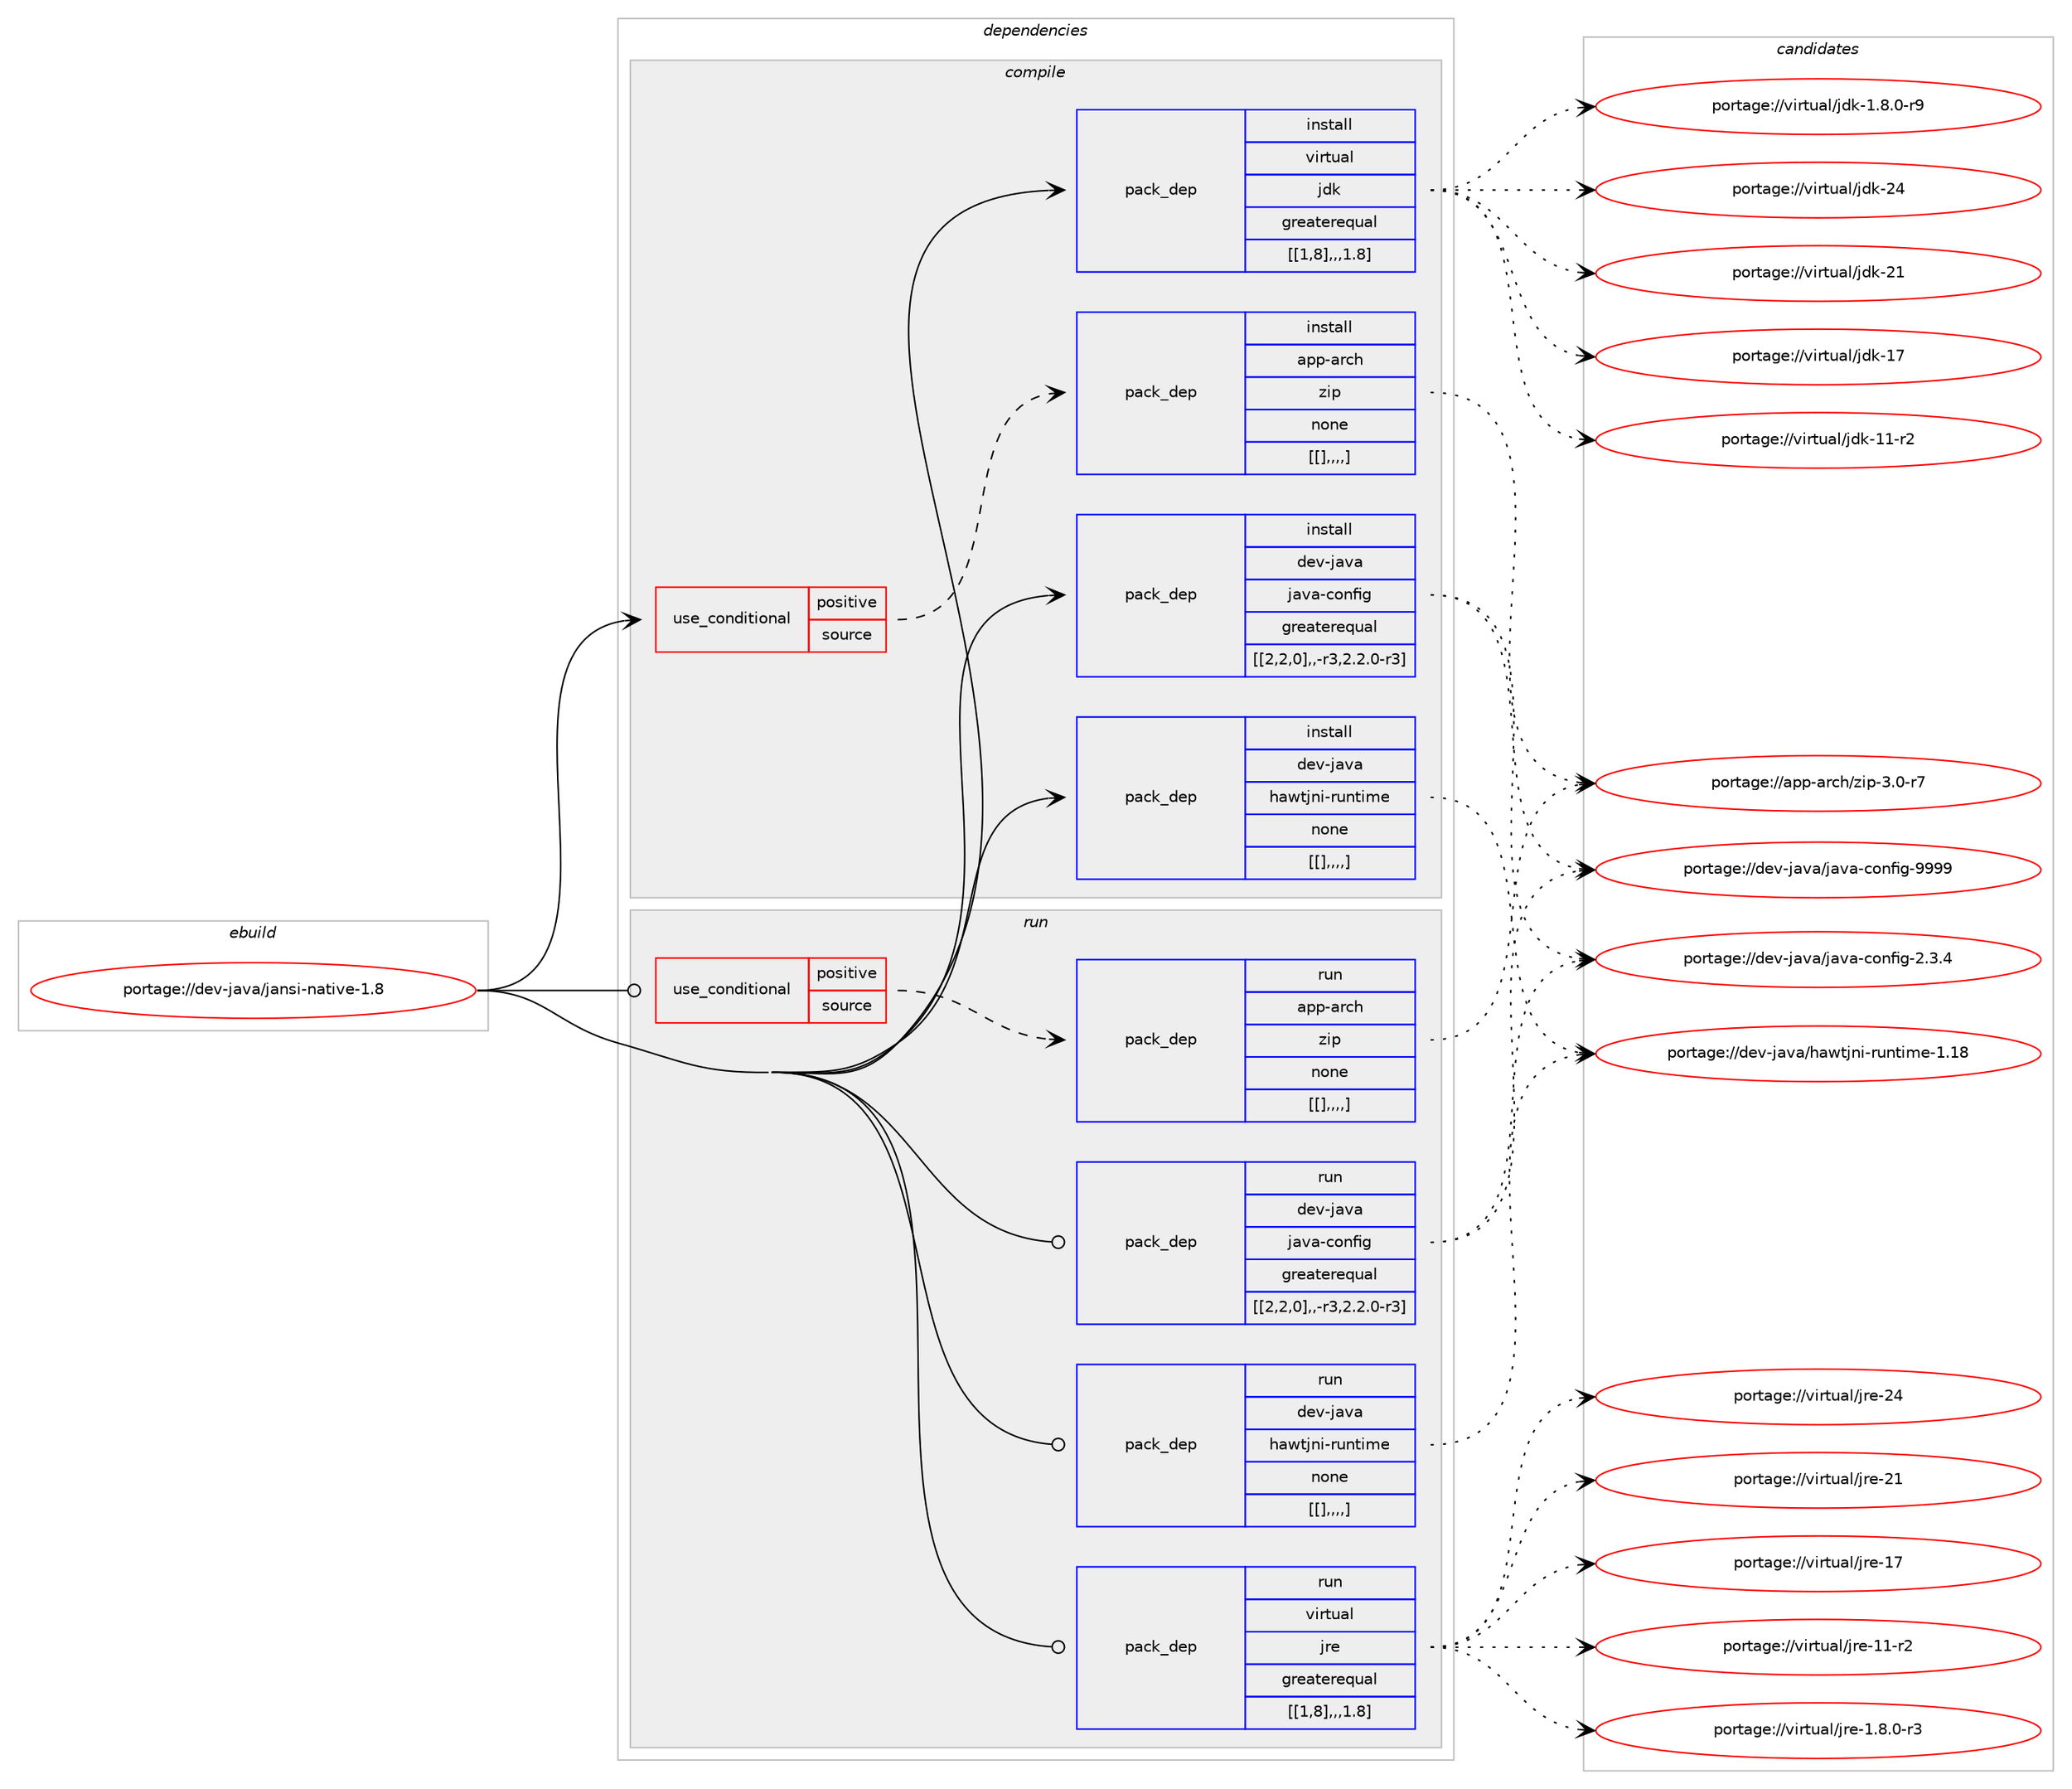 digraph prolog {

# *************
# Graph options
# *************

newrank=true;
concentrate=true;
compound=true;
graph [rankdir=LR,fontname=Helvetica,fontsize=10,ranksep=1.5];#, ranksep=2.5, nodesep=0.2];
edge  [arrowhead=vee];
node  [fontname=Helvetica,fontsize=10];

# **********
# The ebuild
# **********

subgraph cluster_leftcol {
color=gray;
label=<<i>ebuild</i>>;
id [label="portage://dev-java/jansi-native-1.8", color=red, width=4, href="../dev-java/jansi-native-1.8.svg"];
}

# ****************
# The dependencies
# ****************

subgraph cluster_midcol {
color=gray;
label=<<i>dependencies</i>>;
subgraph cluster_compile {
fillcolor="#eeeeee";
style=filled;
label=<<i>compile</i>>;
subgraph cond22250 {
dependency94971 [label=<<TABLE BORDER="0" CELLBORDER="1" CELLSPACING="0" CELLPADDING="4"><TR><TD ROWSPAN="3" CELLPADDING="10">use_conditional</TD></TR><TR><TD>positive</TD></TR><TR><TD>source</TD></TR></TABLE>>, shape=none, color=red];
subgraph pack71671 {
dependency94972 [label=<<TABLE BORDER="0" CELLBORDER="1" CELLSPACING="0" CELLPADDING="4" WIDTH="220"><TR><TD ROWSPAN="6" CELLPADDING="30">pack_dep</TD></TR><TR><TD WIDTH="110">install</TD></TR><TR><TD>app-arch</TD></TR><TR><TD>zip</TD></TR><TR><TD>none</TD></TR><TR><TD>[[],,,,]</TD></TR></TABLE>>, shape=none, color=blue];
}
dependency94971:e -> dependency94972:w [weight=20,style="dashed",arrowhead="vee"];
}
id:e -> dependency94971:w [weight=20,style="solid",arrowhead="vee"];
subgraph pack71672 {
dependency94973 [label=<<TABLE BORDER="0" CELLBORDER="1" CELLSPACING="0" CELLPADDING="4" WIDTH="220"><TR><TD ROWSPAN="6" CELLPADDING="30">pack_dep</TD></TR><TR><TD WIDTH="110">install</TD></TR><TR><TD>dev-java</TD></TR><TR><TD>hawtjni-runtime</TD></TR><TR><TD>none</TD></TR><TR><TD>[[],,,,]</TD></TR></TABLE>>, shape=none, color=blue];
}
id:e -> dependency94973:w [weight=20,style="solid",arrowhead="vee"];
subgraph pack71673 {
dependency94974 [label=<<TABLE BORDER="0" CELLBORDER="1" CELLSPACING="0" CELLPADDING="4" WIDTH="220"><TR><TD ROWSPAN="6" CELLPADDING="30">pack_dep</TD></TR><TR><TD WIDTH="110">install</TD></TR><TR><TD>dev-java</TD></TR><TR><TD>java-config</TD></TR><TR><TD>greaterequal</TD></TR><TR><TD>[[2,2,0],,-r3,2.2.0-r3]</TD></TR></TABLE>>, shape=none, color=blue];
}
id:e -> dependency94974:w [weight=20,style="solid",arrowhead="vee"];
subgraph pack71674 {
dependency94975 [label=<<TABLE BORDER="0" CELLBORDER="1" CELLSPACING="0" CELLPADDING="4" WIDTH="220"><TR><TD ROWSPAN="6" CELLPADDING="30">pack_dep</TD></TR><TR><TD WIDTH="110">install</TD></TR><TR><TD>virtual</TD></TR><TR><TD>jdk</TD></TR><TR><TD>greaterequal</TD></TR><TR><TD>[[1,8],,,1.8]</TD></TR></TABLE>>, shape=none, color=blue];
}
id:e -> dependency94975:w [weight=20,style="solid",arrowhead="vee"];
}
subgraph cluster_compileandrun {
fillcolor="#eeeeee";
style=filled;
label=<<i>compile and run</i>>;
}
subgraph cluster_run {
fillcolor="#eeeeee";
style=filled;
label=<<i>run</i>>;
subgraph cond22251 {
dependency94976 [label=<<TABLE BORDER="0" CELLBORDER="1" CELLSPACING="0" CELLPADDING="4"><TR><TD ROWSPAN="3" CELLPADDING="10">use_conditional</TD></TR><TR><TD>positive</TD></TR><TR><TD>source</TD></TR></TABLE>>, shape=none, color=red];
subgraph pack71675 {
dependency94977 [label=<<TABLE BORDER="0" CELLBORDER="1" CELLSPACING="0" CELLPADDING="4" WIDTH="220"><TR><TD ROWSPAN="6" CELLPADDING="30">pack_dep</TD></TR><TR><TD WIDTH="110">run</TD></TR><TR><TD>app-arch</TD></TR><TR><TD>zip</TD></TR><TR><TD>none</TD></TR><TR><TD>[[],,,,]</TD></TR></TABLE>>, shape=none, color=blue];
}
dependency94976:e -> dependency94977:w [weight=20,style="dashed",arrowhead="vee"];
}
id:e -> dependency94976:w [weight=20,style="solid",arrowhead="odot"];
subgraph pack71676 {
dependency94978 [label=<<TABLE BORDER="0" CELLBORDER="1" CELLSPACING="0" CELLPADDING="4" WIDTH="220"><TR><TD ROWSPAN="6" CELLPADDING="30">pack_dep</TD></TR><TR><TD WIDTH="110">run</TD></TR><TR><TD>dev-java</TD></TR><TR><TD>hawtjni-runtime</TD></TR><TR><TD>none</TD></TR><TR><TD>[[],,,,]</TD></TR></TABLE>>, shape=none, color=blue];
}
id:e -> dependency94978:w [weight=20,style="solid",arrowhead="odot"];
subgraph pack71677 {
dependency94979 [label=<<TABLE BORDER="0" CELLBORDER="1" CELLSPACING="0" CELLPADDING="4" WIDTH="220"><TR><TD ROWSPAN="6" CELLPADDING="30">pack_dep</TD></TR><TR><TD WIDTH="110">run</TD></TR><TR><TD>dev-java</TD></TR><TR><TD>java-config</TD></TR><TR><TD>greaterequal</TD></TR><TR><TD>[[2,2,0],,-r3,2.2.0-r3]</TD></TR></TABLE>>, shape=none, color=blue];
}
id:e -> dependency94979:w [weight=20,style="solid",arrowhead="odot"];
subgraph pack71678 {
dependency94980 [label=<<TABLE BORDER="0" CELLBORDER="1" CELLSPACING="0" CELLPADDING="4" WIDTH="220"><TR><TD ROWSPAN="6" CELLPADDING="30">pack_dep</TD></TR><TR><TD WIDTH="110">run</TD></TR><TR><TD>virtual</TD></TR><TR><TD>jre</TD></TR><TR><TD>greaterequal</TD></TR><TR><TD>[[1,8],,,1.8]</TD></TR></TABLE>>, shape=none, color=blue];
}
id:e -> dependency94980:w [weight=20,style="solid",arrowhead="odot"];
}
}

# **************
# The candidates
# **************

subgraph cluster_choices {
rank=same;
color=gray;
label=<<i>candidates</i>>;

subgraph choice71671 {
color=black;
nodesep=1;
choice9711211245971149910447122105112455146484511455 [label="portage://app-arch/zip-3.0-r7", color=red, width=4,href="../app-arch/zip-3.0-r7.svg"];
dependency94972:e -> choice9711211245971149910447122105112455146484511455:w [style=dotted,weight="100"];
}
subgraph choice71672 {
color=black;
nodesep=1;
choice1001011184510697118974710497119116106110105451141171101161051091014549464956 [label="portage://dev-java/hawtjni-runtime-1.18", color=red, width=4,href="../dev-java/hawtjni-runtime-1.18.svg"];
dependency94973:e -> choice1001011184510697118974710497119116106110105451141171101161051091014549464956:w [style=dotted,weight="100"];
}
subgraph choice71673 {
color=black;
nodesep=1;
choice10010111845106971189747106971189745991111101021051034557575757 [label="portage://dev-java/java-config-9999", color=red, width=4,href="../dev-java/java-config-9999.svg"];
choice1001011184510697118974710697118974599111110102105103455046514652 [label="portage://dev-java/java-config-2.3.4", color=red, width=4,href="../dev-java/java-config-2.3.4.svg"];
dependency94974:e -> choice10010111845106971189747106971189745991111101021051034557575757:w [style=dotted,weight="100"];
dependency94974:e -> choice1001011184510697118974710697118974599111110102105103455046514652:w [style=dotted,weight="100"];
}
subgraph choice71674 {
color=black;
nodesep=1;
choice1181051141161179710847106100107455052 [label="portage://virtual/jdk-24", color=red, width=4,href="../virtual/jdk-24.svg"];
choice1181051141161179710847106100107455049 [label="portage://virtual/jdk-21", color=red, width=4,href="../virtual/jdk-21.svg"];
choice1181051141161179710847106100107454955 [label="portage://virtual/jdk-17", color=red, width=4,href="../virtual/jdk-17.svg"];
choice11810511411611797108471061001074549494511450 [label="portage://virtual/jdk-11-r2", color=red, width=4,href="../virtual/jdk-11-r2.svg"];
choice11810511411611797108471061001074549465646484511457 [label="portage://virtual/jdk-1.8.0-r9", color=red, width=4,href="../virtual/jdk-1.8.0-r9.svg"];
dependency94975:e -> choice1181051141161179710847106100107455052:w [style=dotted,weight="100"];
dependency94975:e -> choice1181051141161179710847106100107455049:w [style=dotted,weight="100"];
dependency94975:e -> choice1181051141161179710847106100107454955:w [style=dotted,weight="100"];
dependency94975:e -> choice11810511411611797108471061001074549494511450:w [style=dotted,weight="100"];
dependency94975:e -> choice11810511411611797108471061001074549465646484511457:w [style=dotted,weight="100"];
}
subgraph choice71675 {
color=black;
nodesep=1;
choice9711211245971149910447122105112455146484511455 [label="portage://app-arch/zip-3.0-r7", color=red, width=4,href="../app-arch/zip-3.0-r7.svg"];
dependency94977:e -> choice9711211245971149910447122105112455146484511455:w [style=dotted,weight="100"];
}
subgraph choice71676 {
color=black;
nodesep=1;
choice1001011184510697118974710497119116106110105451141171101161051091014549464956 [label="portage://dev-java/hawtjni-runtime-1.18", color=red, width=4,href="../dev-java/hawtjni-runtime-1.18.svg"];
dependency94978:e -> choice1001011184510697118974710497119116106110105451141171101161051091014549464956:w [style=dotted,weight="100"];
}
subgraph choice71677 {
color=black;
nodesep=1;
choice10010111845106971189747106971189745991111101021051034557575757 [label="portage://dev-java/java-config-9999", color=red, width=4,href="../dev-java/java-config-9999.svg"];
choice1001011184510697118974710697118974599111110102105103455046514652 [label="portage://dev-java/java-config-2.3.4", color=red, width=4,href="../dev-java/java-config-2.3.4.svg"];
dependency94979:e -> choice10010111845106971189747106971189745991111101021051034557575757:w [style=dotted,weight="100"];
dependency94979:e -> choice1001011184510697118974710697118974599111110102105103455046514652:w [style=dotted,weight="100"];
}
subgraph choice71678 {
color=black;
nodesep=1;
choice1181051141161179710847106114101455052 [label="portage://virtual/jre-24", color=red, width=4,href="../virtual/jre-24.svg"];
choice1181051141161179710847106114101455049 [label="portage://virtual/jre-21", color=red, width=4,href="../virtual/jre-21.svg"];
choice1181051141161179710847106114101454955 [label="portage://virtual/jre-17", color=red, width=4,href="../virtual/jre-17.svg"];
choice11810511411611797108471061141014549494511450 [label="portage://virtual/jre-11-r2", color=red, width=4,href="../virtual/jre-11-r2.svg"];
choice11810511411611797108471061141014549465646484511451 [label="portage://virtual/jre-1.8.0-r3", color=red, width=4,href="../virtual/jre-1.8.0-r3.svg"];
dependency94980:e -> choice1181051141161179710847106114101455052:w [style=dotted,weight="100"];
dependency94980:e -> choice1181051141161179710847106114101455049:w [style=dotted,weight="100"];
dependency94980:e -> choice1181051141161179710847106114101454955:w [style=dotted,weight="100"];
dependency94980:e -> choice11810511411611797108471061141014549494511450:w [style=dotted,weight="100"];
dependency94980:e -> choice11810511411611797108471061141014549465646484511451:w [style=dotted,weight="100"];
}
}

}
